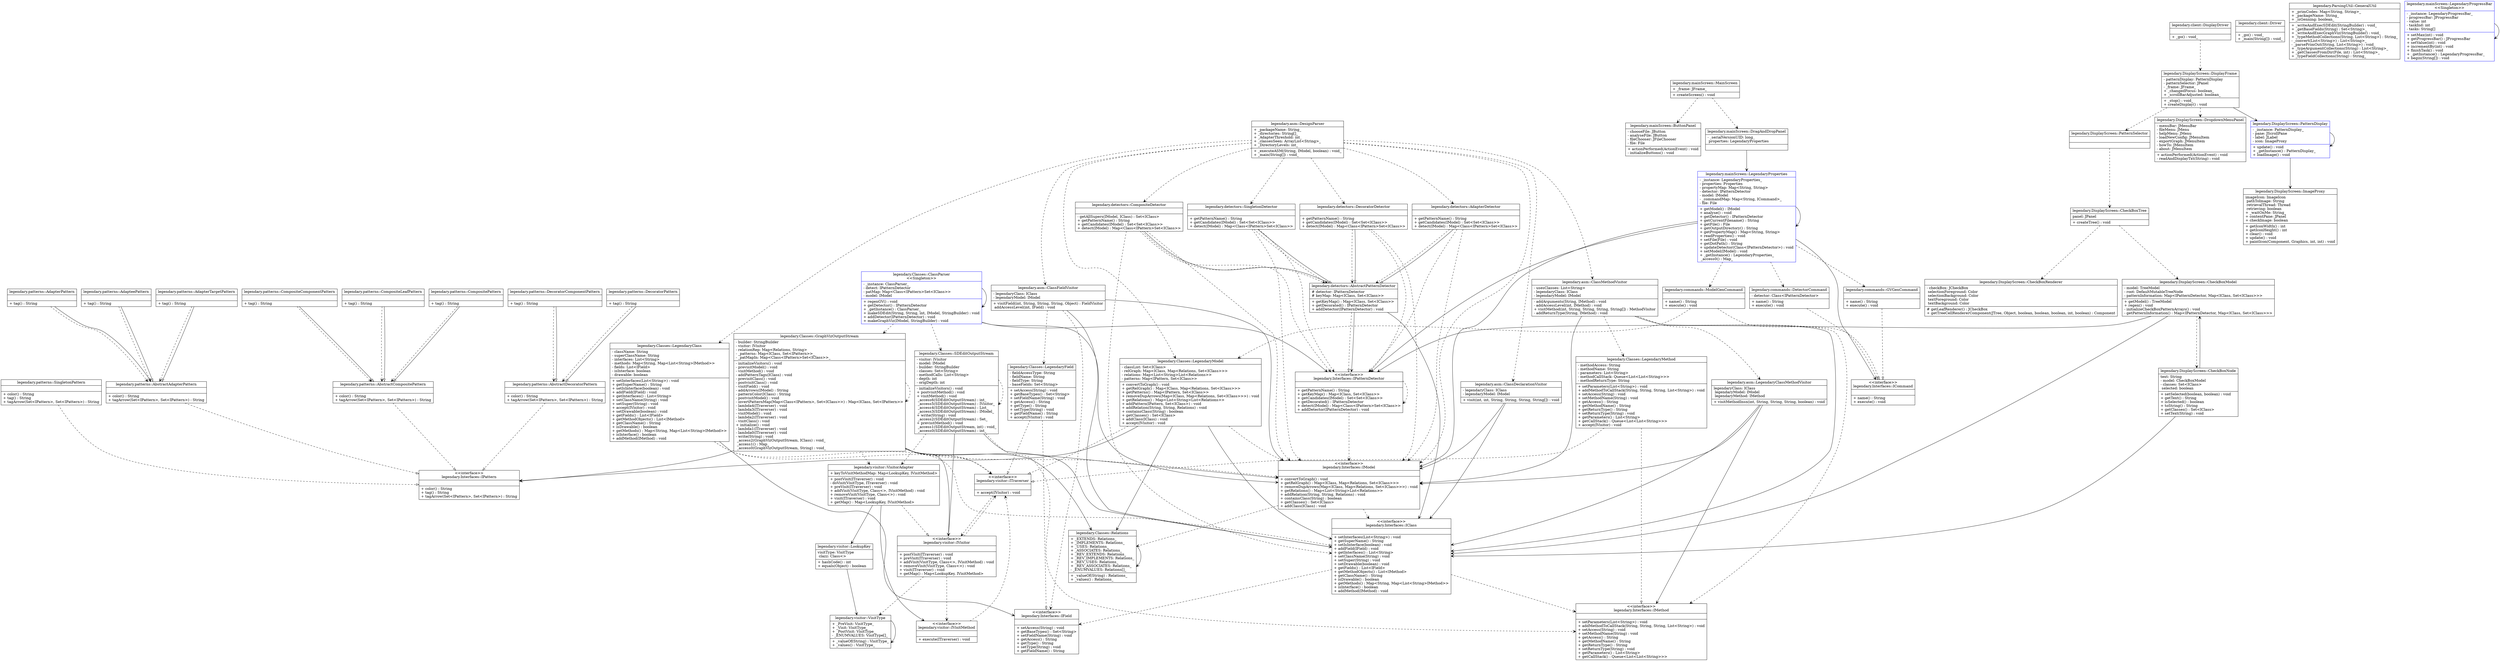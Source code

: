 digraph G{
	node [shape = "record"]
legendaryasmDesignParser [
	label = "{legendary.asm::DesignParser|
	+ _packageName: String_\l
	+ _directories: String[]_\l
	+ _AdapterThreshold: int_\l
	+ _classesSeen: ArrayList\<String\>_\l
	+ _DirectoryLevels: int_\l
	|
	+ _executeASM(String, IModel, boolean) : void_\l
	+ _main(String[]) : void_\l
	}"
	]
legendaryInterfacesICommand [
	label = "{\<\<interface\>\>\nlegendary.Interfaces::ICommand|
	|
	+ name() : String\l
	+ execute() : void\l
	}"
	]
legendaryDisplayScreenPatternSelector [
	label = "{legendary.DisplayScreen::PatternSelector|
	|
	}"
	]
legendarypatternsCompositeLeafPattern [
	label = "{legendary.patterns::CompositeLeafPattern|
	|
	+ tag() : String\l
	}"
	]
legendaryInterfacesICommand [
	label = "{\<\<interface\>\>\nlegendary.Interfaces::ICommand|
	|
	+ name() : String\l
	+ execute() : void\l
	}"
	]
legendaryInterfacesIMethod [
	label = "{\<\<interface\>\>\nlegendary.Interfaces::IMethod|
	|
	+ setParameters(List\<String\>) : void\l
	+ addMethodToCallStack(String, String, String, List\<String\>) : void\l
	+ setAccess(String) : void\l
	+ setMethodName(String) : void\l
	+ getAccess() : String\l
	+ getMethodName() : String\l
	+ getReturnType() : String\l
	+ setReturnType(String) : void\l
	+ getParameters() : List\<String\>\l
	+ getCallStack() : Queue\<List\<List\<String\>\>\>\l
	}"
	]
legendaryvisitorIVisitor [
	label = "{\<\<interface\>\>\nlegendary.visitor::IVisitor|
	|
	+ postVisit(ITraverser) : void\l
	+ preVisit(ITraverser) : void\l
	+ addVisit(VisitType, Class\<\>, IVisitMethod) : void\l
	+ removeVisit(VisitType, Class\<\>) : void\l
	+ visit(ITraverser) : void\l
	+ getMap() : Map\<LookupKey, IVisitMethod\>\l
	}"
	]
legendaryclientDriver [
	label = "{legendary.client::Driver|
	|
	+ _go() : void_\l
	+ _main(String[]) : void_\l
	}"
	]
legendaryDisplayScreenDisplayFrame [
	label = "{legendary.DisplayScreen::DisplayFrame|
	- patternDisplay: PatternDisplay\l
	- patternSelector: JPanel\l
	- _frame: JFrame_\l
	+ _changedFocus: boolean_\l
	+ _scrollBarAdjusted: boolean_\l
	|
	+ _stop() : void_\l
	+ createDisplay() : void\l
	}"
	]
legendaryasmLegendaryClassMethodVisitor [
	label = "{legendary.asm::LegendaryClassMethodVisitor|
	 legendaryClass: IClass\l
	 legendaryModel: IModel\l
	 legendaryMethod: IMethod\l
	|
	+ visitMethodInsn(int, String, String, String, boolean) : void\l
	}"
	]
legendaryInterfacesIPattern [
	label = "{\<\<interface\>\>\nlegendary.Interfaces::IPattern|
	|
	+ color() : String\l
	+ tag() : String\l
	+ tagArrow(Set\<IPattern\>, Set\<IPattern\>) : String\l
	}"
	]
legendarypatternsAbstractDecoratorPattern [
	label = "{legendary.patterns::AbstractDecoratorPattern|
	|
	+ color() : String\l
	+ tagArrow(Set\<IPattern\>, Set\<IPattern\>) : String\l
	}"
	]
legendaryInterfacesIPattern [
	label = "{\<\<interface\>\>\nlegendary.Interfaces::IPattern|
	|
	+ color() : String\l
	+ tag() : String\l
	+ tagArrow(Set\<IPattern\>, Set\<IPattern\>) : String\l
	}"
	]
legendaryClassesLegendaryModel [
	label = "{legendary.Classes::LegendaryModel|
	- classList: Set\<IClass\>\l
	- relGraph: Map\<IClass, Map\<Relations, Set\<IClass\>\>\>\l
	- relations: Map\<List\<String\>List\<Relations\>\>\l
	- patterns: Map\<IPattern, Set\<IClass\>\>\l
	|
	+ convertToGraph() : void\l
	+ getRelGraph() : Map\<IClass, Map\<Relations, Set\<IClass\>\>\>\l
	+ getPatterns() : Map\<IPattern, Set\<IClass\>\>\l
	+ removeDupArrows(Map\<IClass, Map\<Relations, Set\<IClass\>\>\>) : void\l
	+ getRelations() : Map\<List\<String\>List\<Relations\>\>\l
	+ addPattern(IPattern, Set\<IClass\>) : void\l
	+ addRelation(String, String, Relations) : void\l
	+ containsClass(String) : boolean\l
	+ getClasses() : Set\<IClass\>\l
	+ addClass(IClass) : void\l
	+ accept(IVisitor) : void\l
	}"
	]
legendaryInterfacesIModel [
	label = "{\<\<interface\>\>\nlegendary.Interfaces::IModel|
	|
	+ convertToGraph() : void\l
	+ getRelGraph() : Map\<IClass, Map\<Relations, Set\<IClass\>\>\>\l
	+ removeDupArrows(Map\<IClass, Map\<Relations, Set\<IClass\>\>\>) : void\l
	+ getRelations() : Map\<List\<String\>List\<Relations\>\>\l
	+ addRelation(String, String, Relations) : void\l
	+ containsClass(String) : boolean\l
	+ getClasses() : Set\<IClass\>\l
	+ addClass(IClass) : void\l
	}"
	]
legendarydetectorsSingletonDetector [
	label = "{legendary.detectors::SingletonDetector|
	|
	+ getPatternName() : String\l
	+ getCandidates(IModel) : Set\<Set\<IClass\>\>\l
	+ detect(IModel) : Map\<Class\<IPattern\>Set\<IClass\>\>\l
	}"
	]
legendarypatternsAdapteePattern [
	label = "{legendary.patterns::AdapteePattern|
	|
	+ tag() : String\l
	}"
	]
legendaryInterfacesIClass [
	label = "{\<\<interface\>\>\nlegendary.Interfaces::IClass|
	|
	+ setInterfaces(List\<String\>) : void\l
	+ getSuperName() : String\l
	+ setIsInterface(boolean) : void\l
	+ addField(IField) : void\l
	+ getInterfaces() : List\<String\>\l
	+ setClassName(String) : void\l
	+ setSuper(String) : void\l
	+ setDrawable(boolean) : void\l
	+ getFields() : List\<IField\>\l
	+ getMethodObjects() : List\<IMethod\>\l
	+ getClassName() : String\l
	+ isDrawable() : boolean\l
	+ getMethods() : Map\<String, Map\<List\<String\>IMethod\>\>\l
	+ isInterface() : boolean\l
	+ addMethod(IMethod) : void\l
	}"
	]
legendarypatternsDecoratorComponentPattern [
	label = "{legendary.patterns::DecoratorComponentPattern|
	|
	+ tag() : String\l
	}"
	]
legendaryInterfacesIField [
	label = "{\<\<interface\>\>\nlegendary.Interfaces::IField|
	|
	+ setAccess(String) : void\l
	+ getBaseTypes() : Set\<String\>\l
	+ setFieldName(String) : void\l
	+ getAccess() : String\l
	+ getType() : String\l
	+ setType(String) : void\l
	+ getFieldName() : String\l
	}"
	]
legendaryvisitorITraverser [
	label = "{\<\<interface\>\>\nlegendary.visitor::ITraverser|
	|
	+ accept(IVisitor) : void\l
	}"
	]
legendaryInterfacesIPatternDetector [
	label = "{\<\<interface\>\>\nlegendary.Interfaces::IPatternDetector|
	|
	+ getPatternName() : String\l
	+ getKeyMap() : Map\<IClass, Set\<IClass\>\>\l
	+ getCandidates(IModel) : Set\<Set\<IClass\>\>\l
	+ getDecorated() : IPatternDetector\l
	+ detect(IModel) : Map\<Class\<IPattern\>Set\<IClass\>\>\l
	+ addDetector(IPatternDetector) : void\l
	}"
	]
legendaryClassesSDEditOutputStream [
	label = "{legendary.Classes::SDEditOutputStream|
	- visitor: IVisitor\l
	- model: IModel\l
	- builder: StringBuilder\l
	- classes: Set\<String\>\l
	- methodCalls: List\<String\>\l
	- depth: int\l
	- origDepth: int\l
	|
	- initializeVisitors() : void\l
	+ postvisitMethod() : void\l
	+ visitMethod() : void\l
	 _access6(SDEditOutputStream) : int_\l
	 _access5(SDEditOutputStream) : IVisitor_\l
	 _access4(SDEditOutputStream) : List_\l
	 _access3(SDEditOutputStream) : IModel_\l
	+ write(String) : void\l
	 _access2(SDEditOutputStream) : Set_\l
	+ previsitMethod() : void\l
	 _access1(SDEditOutputStream, int) : void_\l
	 _access0(SDEditOutputStream) : int_\l
	}"
	]
legendaryInterfacesIPattern [
	label = "{\<\<interface\>\>\nlegendary.Interfaces::IPattern|
	|
	+ color() : String\l
	+ tag() : String\l
	+ tagArrow(Set\<IPattern\>, Set\<IPattern\>) : String\l
	}"
	]
legendaryvisitorLookupKey [
	label = "{legendary.visitor::LookupKey|
	 visitType: VisitType\l
	 clazz: Class\<\>\l
	|
	+ hashCode() : int\l
	+ equals(Object) : boolean\l
	}"
	]
legendarypatternsDecoratorPattern [
	label = "{legendary.patterns::DecoratorPattern|
	|
	+ tag() : String\l
	}"
	]
legendarydetectorsDecoratorDetector [
	label = "{legendary.detectors::DecoratorDetector|
	|
	+ getPatternName() : String\l
	+ getCandidates(IModel) : Set\<Set\<IClass\>\>\l
	+ detect(IModel) : Map\<Class\<IPattern\>Set\<IClass\>\>\l
	}"
	]
legendarypatternsCompositePattern [
	label = "{legendary.patterns::CompositePattern|
	|
	+ tag() : String\l
	}"
	]
legendarypatternsAbstractAdapterPattern [
	label = "{legendary.patterns::AbstractAdapterPattern|
	|
	+ color() : String\l
	+ tagArrow(Set\<IPattern\>, Set\<IPattern\>) : String\l
	}"
	]
legendarydetectorsAbstractPatternDetector [
	label = "{legendary.detectors::AbstractPatternDetector|
	# detector: IPatternDetector\l
	# keyMap: Map\<IClass, Set\<IClass\>\>\l
	|
	+ getKeyMap() : Map\<IClass, Set\<IClass\>\>\l
	+ getDecorated() : IPatternDetector\l
	+ addDetector(IPatternDetector) : void\l
	}"
	]
legendaryInterfacesIModel [
	label = "{\<\<interface\>\>\nlegendary.Interfaces::IModel|
	|
	+ convertToGraph() : void\l
	+ getRelGraph() : Map\<IClass, Map\<Relations, Set\<IClass\>\>\>\l
	+ removeDupArrows(Map\<IClass, Map\<Relations, Set\<IClass\>\>\>) : void\l
	+ getRelations() : Map\<List\<String\>List\<Relations\>\>\l
	+ addRelation(String, String, Relations) : void\l
	+ containsClass(String) : boolean\l
	+ getClasses() : Set\<IClass\>\l
	+ addClass(IClass) : void\l
	}"
	]
legendaryInterfacesIMethod [
	label = "{\<\<interface\>\>\nlegendary.Interfaces::IMethod|
	|
	+ setParameters(List\<String\>) : void\l
	+ addMethodToCallStack(String, String, String, List\<String\>) : void\l
	+ setAccess(String) : void\l
	+ setMethodName(String) : void\l
	+ getAccess() : String\l
	+ getMethodName() : String\l
	+ getReturnType() : String\l
	+ setReturnType(String) : void\l
	+ getParameters() : List\<String\>\l
	+ getCallStack() : Queue\<List\<List\<String\>\>\>\l
	}"
	]
legendarypatternsCompositeComponentPattern [
	label = "{legendary.patterns::CompositeComponentPattern|
	|
	+ tag() : String\l
	}"
	]
legendarymainScreenMainScreen [
	label = "{legendary.mainScreen::MainScreen|
	+ _frame: JFrame_\l
	|
	+ createScreen() : void\l
	}"
	]
legendaryvisitorIVisitor [
	label = "{\<\<interface\>\>\nlegendary.visitor::IVisitor|
	|
	+ postVisit(ITraverser) : void\l
	+ preVisit(ITraverser) : void\l
	+ addVisit(VisitType, Class\<\>, IVisitMethod) : void\l
	+ removeVisit(VisitType, Class\<\>) : void\l
	+ visit(ITraverser) : void\l
	+ getMap() : Map\<LookupKey, IVisitMethod\>\l
	}"
	]
legendaryClassesLegendaryClass [
	label = "{legendary.Classes::LegendaryClass|
	- className: String\l
	- superClassName: String\l
	- interfaces: List\<String\>\l
	- methods: Map\<String, Map\<List\<String\>IMethod\>\>\l
	- fields: List\<IField\>\l
	- isInterface: boolean\l
	- drawable: boolean\l
	|
	+ setInterfaces(List\<String\>) : void\l
	+ getSuperName() : String\l
	+ setIsInterface(boolean) : void\l
	+ addField(IField) : void\l
	+ getInterfaces() : List\<String\>\l
	+ setClassName(String) : void\l
	+ setSuper(String) : void\l
	+ accept(IVisitor) : void\l
	+ setDrawable(boolean) : void\l
	+ getFields() : List\<IField\>\l
	+ getMethodObjects() : List\<IMethod\>\l
	+ getClassName() : String\l
	+ isDrawable() : boolean\l
	+ getMethods() : Map\<String, Map\<List\<String\>IMethod\>\>\l
	+ isInterface() : boolean\l
	+ addMethod(IMethod) : void\l
	}"
	]
legendaryInterfacesIPattern [
	label = "{\<\<interface\>\>\nlegendary.Interfaces::IPattern|
	|
	+ color() : String\l
	+ tag() : String\l
	+ tagArrow(Set\<IPattern\>, Set\<IPattern\>) : String\l
	}"
	]
legendaryParsingUtilGeneralUtil [
	label = "{legendary.ParsingUtil::GeneralUtil|
	+ _primCodes: Map\<String, String\>_\l
	+ _packageName: String_\l
	+ _isGenning: boolean_\l
	|
	+ _writeAndExecSDEdit(StringBuilder) : void_\l
	+ _getBaseFields(String) : Set\<String\>_\l
	+ _writeAndExecGraphViz(StringBuilder) : void_\l
	+ _typeMethodCollections(String, List\<String\>) : String_\l
	- _convert(List\<String\>) : List\<String\>_\l
	- _parsePrimOut(String, List\<String\>) : void_\l
	+ _typeArgumentCollections(String) : List\<String\>_\l
	+ _getClassesFromDir(File, int) : List\<String\>_\l
	+ _typeFieldCollections(String) : String_\l
	}"
	]
legendaryDisplayScreenCheckBoxModel [
	label = "{legendary.DisplayScreen::CheckBoxModel|
	- model: TreeModel\l
	- root: DefaultMutableTreeNode\l
	- patternInformation: Map\<IPatternDetector, Map\<IClass, Set\<IClass\>\>\>\l
	|
	+ getModel() : TreeModel\l
	+ regen() : void\l
	- initializeCheckBoxPatternArrays() : void\l
	- getPatternInformation() : Map\<IPatternDetector, Map\<IClass, Set\<IClass\>\>\>\l
	}"
	]
legendaryInterfacesIModel [
	label = "{\<\<interface\>\>\nlegendary.Interfaces::IModel|
	|
	+ convertToGraph() : void\l
	+ getRelGraph() : Map\<IClass, Map\<Relations, Set\<IClass\>\>\>\l
	+ removeDupArrows(Map\<IClass, Map\<Relations, Set\<IClass\>\>\>) : void\l
	+ getRelations() : Map\<List\<String\>List\<Relations\>\>\l
	+ addRelation(String, String, Relations) : void\l
	+ containsClass(String) : boolean\l
	+ getClasses() : Set\<IClass\>\l
	+ addClass(IClass) : void\l
	}"
	]
legendarycommandsGVGenCommand [
	label = "{legendary.commands::GVGenCommand|
	|
	+ name() : String\l
	+ execute() : void\l
	}"
	]
legendaryInterfacesIPattern [
	label = "{\<\<interface\>\>\nlegendary.Interfaces::IPattern|
	|
	+ color() : String\l
	+ tag() : String\l
	+ tagArrow(Set\<IPattern\>, Set\<IPattern\>) : String\l
	}"
	]
legendarycommandsDetectorCommand [
	label = "{legendary.commands::DetectorCommand|
	- detector: Class\<IPatternDetector\>\l
	|
	+ name() : String\l
	+ execute() : void\l
	}"
	]
legendaryDisplayScreenDropdownMenuPanel [
	label = "{legendary.DisplayScreen::DropdownMenuPanel|
	- menuBar: JMenuBar\l
	- fileMenu: JMenu\l
	- helpMenu: JMenu\l
	- loadNewConfig: JMenuItem\l
	- exportGraph: JMenuItem\l
	- howTo: JMenuItem\l
	- about: JMenuItem\l
	|
	+ actionPerformed(ActionEvent) : void\l
	- readAndDisplayTxt(String) : void\l
	}"
	]
legendaryInterfacesIField [
	label = "{\<\<interface\>\>\nlegendary.Interfaces::IField|
	|
	+ setAccess(String) : void\l
	+ getBaseTypes() : Set\<String\>\l
	+ setFieldName(String) : void\l
	+ getAccess() : String\l
	+ getType() : String\l
	+ setType(String) : void\l
	+ getFieldName() : String\l
	}"
	]
legendarypatternsAdapterTargetPattern [
	label = "{legendary.patterns::AdapterTargetPattern|
	|
	+ tag() : String\l
	}"
	]
legendaryClassesLegendaryField [
	label = "{legendary.Classes::LegendaryField|
	- fieldAccessType: String\l
	- fieldName: String\l
	- fieldType: String\l
	- baseFields: Set\<String\>\l
	|
	+ setAccess(String) : void\l
	+ getBaseTypes() : Set\<String\>\l
	+ setFieldName(String) : void\l
	+ getAccess() : String\l
	+ getType() : String\l
	+ setType(String) : void\l
	+ getFieldName() : String\l
	+ accept(IVisitor) : void\l
	}"
	]
legendaryInterfacesICommand [
	label = "{\<\<interface\>\>\nlegendary.Interfaces::ICommand|
	|
	+ name() : String\l
	+ execute() : void\l
	}"
	]
legendarypatternsAbstractCompositePattern [
	label = "{legendary.patterns::AbstractCompositePattern|
	|
	+ color() : String\l
	+ tagArrow(Set\<IPattern\>, Set\<IPattern\>) : String\l
	}"
	]
legendaryClassesClassParser [
	label = "{legendary.Classes::ClassParser\n\<\<Singleton\>\>|
	- _instance: ClassParser_\l
	- detect: IPatternDetector\l
	- patMap: Map\<Class\<IPattern\>Set\<IClass\>\>\l
	- model: IModel\l
	|
	+ regenGV() : void\l
	+ getDetector() : IPatternDetector\l
	+ _getInstance() : ClassParser_\l
	+ makeSDEdit(String, String, int, IModel, StringBuilder) : void\l
	+ addDetector(IPatternDetector) : void\l
	+ makeGraphViz(IModel, StringBuilder) : void\l
	}"
	color = blue]
legendaryDisplayScreenCheckBoxRenderer [
	label = "{legendary.DisplayScreen::CheckBoxRenderer|
	- checkBox: JCheckBox\l
	 selectionForeground: Color\l
	 selectionBackground: Color\l
	 textForeground: Color\l
	 textBackground: Color\l
	|
	# getLeafRenderer() : JCheckBox\l
	+ getTreeCellRendererComponent(JTree, Object, boolean, boolean, boolean, int, boolean) : Component\l
	}"
	]
legendarypatternsAdapterPattern [
	label = "{legendary.patterns::AdapterPattern|
	|
	+ tag() : String\l
	}"
	]
legendarydetectorsAdapterDetector [
	label = "{legendary.detectors::AdapterDetector|
	|
	+ getPatternName() : String\l
	+ getCandidates(IModel) : Set\<Set\<IClass\>\>\l
	+ detect(IModel) : Map\<Class\<IPattern\>Set\<IClass\>\>\l
	}"
	]
legendaryInterfacesICommand [
	label = "{\<\<interface\>\>\nlegendary.Interfaces::ICommand|
	|
	+ name() : String\l
	+ execute() : void\l
	}"
	]
legendaryDisplayScreenCheckBoxTree [
	label = "{legendary.DisplayScreen::CheckBoxTree|
	 panel: JPanel\l
	|
	+ createTree() : void\l
	}"
	]
legendarymainScreenLegendaryProperties [
	label = "{legendary.mainScreen::LegendaryProperties\n\<\<Singleton\>\>|
	- _instance: LegendaryProperties_\l
	- properties: Properties\l
	- propertyMap: Map\<String, String\>\l
	- detector: IPatternDetector\l
	- model: IModel\l
	- _commandMap: Map\<String, ICommand\>_\l
	- file: File\l
	|
	+ getModel() : IModel\l
	+ analyse() : void\l
	+ getDetector() : IPatternDetector\l
	+ getCurrentFilename() : String\l
	+ getFile() : File\l
	+ getOutputDirectory() : String\l
	+ getPropertyMap() : Map\<String, String\>\l
	+ readProperties() : void\l
	+ setFile(File) : void\l
	+ getDotPath() : String\l
	+ updateDetector(Class\<IPatternDetector\>) : void\l
	+ setModel(IModel) : void\l
	+ _getInstance() : LegendaryProperties_\l
	 _access0() : Map_\l
	}"
	color = blue]
legendaryDisplayScreenPatternDisplay [
	label = "{legendary.DisplayScreen::PatternDisplay\n\<\<Singleton\>\>|
	- _instance: PatternDisplay_\l
	- pane: JScrollPane\l
	- label: JLabel\l
	- icon: ImageProxy\l
	|
	+ update() : void\l
	+ _getInstance() : PatternDisplay_\l
	+ loadImage() : void\l
	}"
	color = blue]
legendarymainScreenLegendaryProgressBar [
	label = "{legendary.mainScreen::LegendaryProgressBar\n\<\<Singleton\>\>|
	- _instance: LegendaryProgressBar_\l
	- progressBar: JProgressBar\l
	- value: int\l
	- taskInd: int\l
	- tasks: String[]\l
	|
	+ setMax(int) : void\l
	+ getProgressBar() : JProgressBar\l
	+ setValue(int) : void\l
	+ incrementBy(int) : void\l
	+ finishTask() : void\l
	+ _getInstance() : LegendaryProgressBar_\l
	+ begin(String[]) : void\l
	}"
	color = blue]
legendaryInterfacesIMethod [
	label = "{\<\<interface\>\>\nlegendary.Interfaces::IMethod|
	|
	+ setParameters(List\<String\>) : void\l
	+ addMethodToCallStack(String, String, String, List\<String\>) : void\l
	+ setAccess(String) : void\l
	+ setMethodName(String) : void\l
	+ getAccess() : String\l
	+ getMethodName() : String\l
	+ getReturnType() : String\l
	+ setReturnType(String) : void\l
	+ getParameters() : List\<String\>\l
	+ getCallStack() : Queue\<List\<List\<String\>\>\>\l
	}"
	]
legendaryvisitorITraverser [
	label = "{\<\<interface\>\>\nlegendary.visitor::ITraverser|
	|
	+ accept(IVisitor) : void\l
	}"
	]
legendaryClassesRelations [
	label = "{legendary.Classes::Relations|
	+ _EXTENDS: Relations_\l
	+ _IMPLEMENTS: Relations_\l
	+ _USES: Relations_\l
	+ _ASSOCIATES: Relations_\l
	+ _REV_EXTENDS: Relations_\l
	+ _REV_IMPLEMENTS: Relations_\l
	+ _REV_USES: Relations_\l
	+ _REV_ASSOCIATES: Relations_\l
	- _ENUMVALUES: Relations[]_\l
	|
	+ _valueOf(String) : Relations_\l
	+ _values() : Relations_\l
	}"
	]
legendaryInterfacesIPatternDetector [
	label = "{\<\<interface\>\>\nlegendary.Interfaces::IPatternDetector|
	|
	+ getPatternName() : String\l
	+ getKeyMap() : Map\<IClass, Set\<IClass\>\>\l
	+ getCandidates(IModel) : Set\<Set\<IClass\>\>\l
	+ getDecorated() : IPatternDetector\l
	+ detect(IModel) : Map\<Class\<IPattern\>Set\<IClass\>\>\l
	+ addDetector(IPatternDetector) : void\l
	}"
	]
legendaryvisitorITraverser [
	label = "{\<\<interface\>\>\nlegendary.visitor::ITraverser|
	|
	+ accept(IVisitor) : void\l
	}"
	]
legendarymainScreenLegendaryProperties [
	label = "{legendary.mainScreen::LegendaryProperties|
	- _instance: LegendaryProperties_\l
	- properties: Properties\l
	- propertyMap: Map\<String, String\>\l
	- detector: IPatternDetector\l
	- model: IModel\l
	- _commandMap: Map\<String, ICommand\>_\l
	- file: File\l
	|
	+ getModel() : IModel\l
	+ analyse() : void\l
	+ getDetector() : IPatternDetector\l
	+ getCurrentFilename() : String\l
	+ getFile() : File\l
	+ getOutputDirectory() : String\l
	+ getPropertyMap() : Map\<String, String\>\l
	+ readProperties() : void\l
	+ setFile(File) : void\l
	+ getDotPath() : String\l
	+ updateDetector(Class\<IPatternDetector\>) : void\l
	+ setModel(IModel) : void\l
	+ _getInstance() : LegendaryProperties_\l
	 _access0() : Map_\l
	}"
	]
legendaryasmClassFieldVisitor [
	label = "{legendary.asm::ClassFieldVisitor|
	- legendaryClass: IClass\l
	- legendaryModel: IModel\l
	|
	+ visitField(int, String, String, String, Object) : FieldVisitor\l
	 addAccessLevel(int, IField) : void\l
	}"
	]
legendaryDisplayScreenCheckBoxNode [
	label = "{legendary.DisplayScreen::CheckBoxNode|
	 text: String\l
	- model: CheckBoxModel\l
	- classes: Set\<IClass\>\l
	 selected: boolean\l
	|
	+ setSelected(boolean, boolean) : void\l
	+ getText() : String\l
	+ isSelected() : boolean\l
	+ toString() : String\l
	+ getClasses() : Set\<IClass\>\l
	+ setText(String) : void\l
	}"
	]
legendaryvisitorVisitType [
	label = "{legendary.visitor::VisitType|
	+ _PreVisit: VisitType_\l
	+ _Visit: VisitType_\l
	+ _PostVisit: VisitType_\l
	- _ENUMVALUES: VisitType[]_\l
	|
	+ _valueOf(String) : VisitType_\l
	+ _values() : VisitType_\l
	}"
	]
legendarypatternsSingletonPattern [
	label = "{legendary.patterns::SingletonPattern|
	|
	+ color() : String\l
	+ tag() : String\l
	+ tagArrow(Set\<IPattern\>, Set\<IPattern\>) : String\l
	}"
	]
legendarydetectorsCompositeDetector [
	label = "{legendary.detectors::CompositeDetector|
	|
	- getAllSupers(IModel, IClass) : Set\<IClass\>\l
	+ getPatternName() : String\l
	+ getCandidates(IModel) : Set\<Set\<IClass\>\>\l
	+ detect(IModel) : Map\<Class\<IPattern\>Set\<IClass\>\>\l
	}"
	]
legendaryInterfacesIClass [
	label = "{\<\<interface\>\>\nlegendary.Interfaces::IClass|
	|
	+ setInterfaces(List\<String\>) : void\l
	+ getSuperName() : String\l
	+ setIsInterface(boolean) : void\l
	+ addField(IField) : void\l
	+ getInterfaces() : List\<String\>\l
	+ setClassName(String) : void\l
	+ setSuper(String) : void\l
	+ setDrawable(boolean) : void\l
	+ getFields() : List\<IField\>\l
	+ getMethodObjects() : List\<IMethod\>\l
	+ getClassName() : String\l
	+ isDrawable() : boolean\l
	+ getMethods() : Map\<String, Map\<List\<String\>IMethod\>\>\l
	+ isInterface() : boolean\l
	+ addMethod(IMethod) : void\l
	}"
	]
legendaryvisitorIVisitMethod [
	label = "{\<\<interface\>\>\nlegendary.visitor::IVisitMethod|
	|
	+ execute(ITraverser) : void\l
	}"
	]
legendaryClassesGraphVizOutputStream [
	label = "{legendary.Classes::GraphVizOutputStream|
	- builder: StringBuilder\l
	- visitor: IVisitor\l
	- relationRep: Map\<Relations, String\>\l
	- _patterns: Map\<IClass, Set\<IPattern\>\>_\l
	- _patMapIn: Map\<Class\<IPattern\>Set\<IClass\>\>_\l
	|
	- initializeVisitors() : void\l
	- previsitModel() : void\l
	- visitMethod() : void\l
	- addPatternTags(IClass) : void\l
	- previsitClass() : void\l
	- postvisitClass() : void\l
	- visitField() : void\l
	- addArrows(IModel) : String\l
	- patternColor(IClass) : String\l
	- postvisitModel() : void\l
	- invertPatternMap(Map\<Class\<IPattern\>, Set\<IClass\>\>) : Map\<IClass, Set\<IPattern\>\>\l
	- lambda4(ITraverser) : void\l
	- lambda3(ITraverser) : void\l
	- visitModel() : void\l
	- lambda2(ITraverser) : void\l
	- visitClass() : void\l
	+ initialize() : void\l
	- lambda1(ITraverser) : void\l
	- lambda0(ITraverser) : void\l
	- write(String) : void\l
	 _access2(GraphVizOutputStream, IClass) : void_\l
	 _access1() : Map_\l
	 _access0(GraphVizOutputStream, String) : void_\l
	}"
	]
legendaryasmClassDeclarationVisitor [
	label = "{legendary.asm::ClassDeclarationVisitor|
	- legendaryClass: IClass\l
	- legendaryModel: IModel\l
	|
	+ visit(int, int, String, String, String, String[]) : void\l
	}"
	]
legendaryDisplayScreenPatternDisplay [
	label = "{legendary.DisplayScreen::PatternDisplay|
	- _instance: PatternDisplay_\l
	- pane: JScrollPane\l
	- label: JLabel\l
	- icon: ImageProxy\l
	|
	+ update() : void\l
	+ _getInstance() : PatternDisplay_\l
	+ loadImage() : void\l
	}"
	]
legendaryvisitorVisitorAdapter [
	label = "{legendary.visitor::VisitorAdapter|
	+ keyToVisitMethodMap: Map\<LookupKey, IVisitMethod\>\l
	|
	+ postVisit(ITraverser) : void\l
	- doVisit(VisitType, ITraverser) : void\l
	+ preVisit(ITraverser) : void\l
	+ addVisit(VisitType, Class\<\>, IVisitMethod) : void\l
	+ removeVisit(VisitType, Class\<\>) : void\l
	+ visit(ITraverser) : void\l
	+ getMap() : Map\<LookupKey, IVisitMethod\>\l
	}"
	]
legendarymainScreenDragAndDropPanel [
	label = "{legendary.mainScreen::DragAndDropPanel|
	- _serialVersionUID: long_\l
	 properties: LegendaryProperties\l
	|
	}"
	]
legendarymainScreenButtonPanel [
	label = "{legendary.mainScreen::ButtonPanel|
	- chooseFile: JButton\l
	- analyseFile: JButton\l
	- fileChooser: JFileChooser\l
	- file: File\l
	|
	+ actionPerformed(ActionEvent) : void\l
	- initializeButtons() : void\l
	}"
	]
legendaryClassesLegendaryMethod [
	label = "{legendary.Classes::LegendaryMethod|
	- methodAccess: String\l
	- methodName: String\l
	- parameters: List\<String\>\l
	- methodCallStack: Queue\<List\<List\<String\>\>\>\l
	- methodReturnType: String\l
	|
	+ setParameters(List\<String\>) : void\l
	+ addMethodToCallStack(String, String, String, List\<String\>) : void\l
	+ setAccess(String) : void\l
	+ setMethodName(String) : void\l
	+ getAccess() : String\l
	+ getMethodName() : String\l
	+ getReturnType() : String\l
	+ setReturnType(String) : void\l
	+ getParameters() : List\<String\>\l
	+ getCallStack() : Queue\<List\<List\<String\>\>\>\l
	+ accept(IVisitor) : void\l
	}"
	]
legendaryclientDisplayDriver [
	label = "{legendary.client::DisplayDriver|
	|
	+ _go() : void_\l
	}"
	]
legendaryInterfacesIPatternDetector [
	label = "{\<\<interface\>\>\nlegendary.Interfaces::IPatternDetector|
	|
	+ getPatternName() : String\l
	+ getKeyMap() : Map\<IClass, Set\<IClass\>\>\l
	+ getCandidates(IModel) : Set\<Set\<IClass\>\>\l
	+ getDecorated() : IPatternDetector\l
	+ detect(IModel) : Map\<Class\<IPattern\>Set\<IClass\>\>\l
	+ addDetector(IPatternDetector) : void\l
	}"
	]
legendaryvisitorITraverser [
	label = "{\<\<interface\>\>\nlegendary.visitor::ITraverser|
	|
	+ accept(IVisitor) : void\l
	}"
	]
legendaryDisplayScreenImageProxy [
	label = "{legendary.DisplayScreen::ImageProxy|
	 imageIcon: ImageIcon\l
	 pathToImage: String\l
	 retrievalThread: Thread\l
	 retrieving: boolean\l
	+ _waitOnMe: String_\l
	+ contentPane: JPanel\l
	+ checkImage: boolean\l
	|
	+ getIconWidth() : int\l
	+ getIconHeight() : int\l
	+ clear() : void\l
	+ update() : void\l
	+ paintIcon(Component, Graphics, int, int) : void\l
	}"
	]
legendaryvisitorVisitType [
	label = "{legendary.visitor::VisitType|
	+ _PreVisit: VisitType_\l
	+ _Visit: VisitType_\l
	+ _PostVisit: VisitType_\l
	- _ENUMVALUES: VisitType[]_\l
	|
	+ _valueOf(String) : VisitType_\l
	+ _values() : VisitType_\l
	}"
	]
legendaryDisplayScreenImageProxy [
	label = "{legendary.DisplayScreen::ImageProxy|
	 imageIcon: ImageIcon\l
	 pathToImage: String\l
	 retrievalThread: Thread\l
	 retrieving: boolean\l
	+ _waitOnMe: String_\l
	+ contentPane: JPanel\l
	+ checkImage: boolean\l
	|
	+ getIconWidth() : int\l
	+ getIconHeight() : int\l
	+ clear() : void\l
	+ update() : void\l
	+ paintIcon(Component, Graphics, int, int) : void\l
	}"
	]
legendaryvisitorIVisitor [
	label = "{\<\<interface\>\>\nlegendary.visitor::IVisitor|
	|
	+ postVisit(ITraverser) : void\l
	+ preVisit(ITraverser) : void\l
	+ addVisit(VisitType, Class\<\>, IVisitMethod) : void\l
	+ removeVisit(VisitType, Class\<\>) : void\l
	+ visit(ITraverser) : void\l
	+ getMap() : Map\<LookupKey, IVisitMethod\>\l
	}"
	]
legendaryInterfacesIClass [
	label = "{\<\<interface\>\>\nlegendary.Interfaces::IClass|
	|
	+ setInterfaces(List\<String\>) : void\l
	+ getSuperName() : String\l
	+ setIsInterface(boolean) : void\l
	+ addField(IField) : void\l
	+ getInterfaces() : List\<String\>\l
	+ setClassName(String) : void\l
	+ setSuper(String) : void\l
	+ setDrawable(boolean) : void\l
	+ getFields() : List\<IField\>\l
	+ getMethodObjects() : List\<IMethod\>\l
	+ getClassName() : String\l
	+ isDrawable() : boolean\l
	+ getMethods() : Map\<String, Map\<List\<String\>IMethod\>\>\l
	+ isInterface() : boolean\l
	+ addMethod(IMethod) : void\l
	}"
	]
legendarycommandsModelGenCommand [
	label = "{legendary.commands::ModelGenCommand|
	|
	+ name() : String\l
	+ execute() : void\l
	}"
	]
legendaryasmClassMethodVisitor [
	label = "{legendary.asm::ClassMethodVisitor|
	- usesClasses: List\<String\>\l
	- legendaryClass: IClass\l
	- legendaryModel: IModel\l
	|
	- addArguments(String, IMethod) : void\l
	- addAccessLevel(int, IMethod) : void\l
	+ visitMethod(int, String, String, String, String[]) : MethodVisitor\l
	- addReturnType(String, IMethod) : void\l
	}"
	]
legendaryvisitorITraverser [
	label = "{\<\<interface\>\>\nlegendary.visitor::ITraverser|
	|
	+ accept(IVisitor) : void\l
	}"
	]
	edge [style = "dashed"] [arrowhead = "open"]
	[label = ""]legendaryasmDesignParser->legendaryClassesLegendaryClass
	edge [style = "dashed"] [arrowhead = "open"]
	[label = ""]legendaryasmDesignParser->legendaryInterfacesIModel
	edge [style = "dashed"] [arrowhead = "open"]
	[label = ""]legendaryasmDesignParser->legendarydetectorsCompositeDetector
	edge [style = "dashed"] [arrowhead = "open"]
	[label = ""]legendaryasmDesignParser->legendaryClassesLegendaryModel
	edge [style = "dashed"] [arrowhead = "open"]
	[label = ""]legendaryasmDesignParser->legendaryasmClassFieldVisitor
	edge [style = "dashed"] [arrowhead = "open"]
	[label = ""]legendaryasmDesignParser->legendaryasmClassDeclarationVisitor
	edge [style = "dashed"] [arrowhead = "open"]
	[label = ""]legendaryasmDesignParser->legendarydetectorsAdapterDetector
	edge [style = "dashed"] [arrowhead = "open"]
	[label = ""]legendaryasmDesignParser->legendarydetectorsSingletonDetector
	edge [style = "dashed"] [arrowhead = "open"]
	[label = ""]legendaryasmDesignParser->legendarydetectorsDecoratorDetector
	edge [style = "dashed"] [arrowhead = "open"]
	[label = ""]legendaryasmDesignParser->legendaryasmClassMethodVisitor
	edge [style = "dashed"] [arrowhead = "open"]
	[label = ""]legendaryDisplayScreenPatternSelector->legendaryDisplayScreenCheckBoxTree
	edge [style = "dashed"] [arrowhead = "open"]
	[label = ""]legendarypatternsCompositeLeafPattern->legendarypatternsAbstractCompositePattern
	edge [style = "solid"] [arrowhead = "empty"]
	[label = ""]legendarypatternsCompositeLeafPattern->legendarypatternsAbstractCompositePattern
	edge [style = "dashed"] [arrowhead = "open"]
	[label = ""]legendaryvisitorIVisitor->legendaryvisitorVisitType
	edge [style = "dashed"] [arrowhead = "open"]
	[label = ""]legendaryvisitorIVisitor->legendaryvisitorIVisitMethod
	edge [style = "dashed"] [arrowhead = "open"]
	[label = ""]legendaryvisitorIVisitor->legendaryvisitorITraverser
	edge [style = "dashed"] [arrowhead = "open"]
	[label = ""]legendaryDisplayScreenDisplayFrame->legendaryDisplayScreenDropdownMenuPanel
	edge [style = "dashed"] [arrowhead = "open"]
	[label = ""]legendaryDisplayScreenDisplayFrame->legendaryDisplayScreenPatternSelector
	edge [style = "solid"] [arrowhead = "open"]
	[label = ""]legendaryDisplayScreenDisplayFrame->legendaryDisplayScreenPatternDisplay
	edge [style = "solid"] [arrowhead = "open"]
	[label = ""]legendaryasmLegendaryClassMethodVisitor->legendaryInterfacesIModel
	edge [style = "solid"] [arrowhead = "open"]
	[label = ""]legendaryasmLegendaryClassMethodVisitor->legendaryInterfacesIClass
	edge [style = "solid"] [arrowhead = "open"]
	[label = ""]legendaryasmLegendaryClassMethodVisitor->legendaryInterfacesIMethod
	edge [style = "dashed"] [arrowhead = "empty"]
	[label = ""]legendarypatternsAbstractDecoratorPattern->legendaryInterfacesIPattern
	edge [style = "dashed"] [arrowhead = "empty"]
	[label = ""]legendaryClassesLegendaryModel->legendaryInterfacesIModel
	edge [style = "dashed"] [arrowhead = "empty"]
	[label = ""]legendaryClassesLegendaryModel->legendaryvisitorITraverser
	edge [style = "solid"] [arrowhead = "open"]
	[label = ""]legendaryClassesLegendaryModel->legendaryInterfacesIPattern
	edge [style = "solid"] [arrowhead = "open"]
	[label = ""]legendaryClassesLegendaryModel->legendaryInterfacesIClass
	edge [style = "solid"] [arrowhead = "open"]
	[label = ""]legendaryClassesLegendaryModel->legendaryClassesRelations
	edge [style = "dashed"] [arrowhead = "open"]
	[label = ""]legendaryInterfacesIModel->legendaryInterfacesIClass
	edge [style = "dashed"] [arrowhead = "open"]
	[label = ""]legendaryInterfacesIModel->legendaryClassesRelations
	edge [style = "dashed"] [arrowhead = "open"]
	[label = ""]legendarydetectorsSingletonDetector->legendaryInterfacesIModel
	edge [style = "dashed"] [arrowhead = "open"]
	[label = ""]legendarydetectorsSingletonDetector->legendarydetectorsAbstractPatternDetector
	edge [style = "dashed"] [arrowhead = "open"]
	[label = ""]legendarydetectorsSingletonDetector->legendaryInterfacesIPatternDetector
	edge [style = "solid"] [arrowhead = "empty"]
	[label = ""]legendarydetectorsSingletonDetector->legendarydetectorsAbstractPatternDetector
	edge [style = "dashed"] [arrowhead = "open"]
	[label = ""]legendarypatternsAdapteePattern->legendarypatternsAbstractAdapterPattern
	edge [style = "solid"] [arrowhead = "empty"]
	[label = ""]legendarypatternsAdapteePattern->legendarypatternsAbstractAdapterPattern
	edge [style = "dashed"] [arrowhead = "open"]
	[label = ""]legendaryInterfacesIClass->legendaryInterfacesIMethod
	edge [style = "dashed"] [arrowhead = "open"]
	[label = ""]legendaryInterfacesIClass->legendaryInterfacesIField
	edge [style = "dashed"] [arrowhead = "open"]
	[label = ""]legendarypatternsDecoratorComponentPattern->legendarypatternsAbstractDecoratorPattern
	edge [style = "solid"] [arrowhead = "empty"]
	[label = ""]legendarypatternsDecoratorComponentPattern->legendarypatternsAbstractDecoratorPattern
	edge [style = "dashed"] [arrowhead = "open"]
	[label = ""]legendaryvisitorITraverser->legendaryvisitorIVisitor
	edge [style = "dashed"] [arrowhead = "open"]
	[label = ""]legendaryInterfacesIPatternDetector->legendaryInterfacesIModel
	edge [style = "dashed"] [arrowhead = "open"]
	[label = ""]legendaryInterfacesIPatternDetector->legendaryInterfacesIPatternDetector
	edge [style = "dashed"] [arrowhead = "open"]
	[label = ""]legendaryClassesSDEditOutputStream->legendaryvisitorVisitorAdapter
	edge [style = "dashed"] [arrowhead = "open"]
	[label = ""]legendaryClassesSDEditOutputStream->legendaryInterfacesIMethod
	edge [style = "dashed"] [arrowhead = "open"]
	[label = ""]legendaryClassesSDEditOutputStream->legendaryClassesSDEditOutputStream
	edge [style = "solid"] [arrowhead = "open"]
	[label = ""]legendaryClassesSDEditOutputStream->legendaryInterfacesIModel
	edge [style = "solid"] [arrowhead = "open"]
	[label = ""]legendaryClassesSDEditOutputStream->legendaryvisitorIVisitor
	edge [style = "solid"] [arrowhead = "open"]
	[label = ""]legendaryvisitorLookupKey->legendaryvisitorVisitType
	edge [style = "dashed"] [arrowhead = "open"]
	[label = ""]legendarypatternsDecoratorPattern->legendarypatternsAbstractDecoratorPattern
	edge [style = "solid"] [arrowhead = "empty"]
	[label = ""]legendarypatternsDecoratorPattern->legendarypatternsAbstractDecoratorPattern
	edge [style = "dashed"] [arrowhead = "open"]
	[label = ""]legendarydetectorsDecoratorDetector->legendaryInterfacesIModel
	edge [style = "dashed"] [arrowhead = "open"]
	[label = ""]legendarydetectorsDecoratorDetector->legendarydetectorsAbstractPatternDetector
	edge [style = "dashed"] [arrowhead = "open"]
	[label = ""]legendarydetectorsDecoratorDetector->legendaryInterfacesIPatternDetector
	edge [style = "solid"] [arrowhead = "empty"]
	[label = ""]legendarydetectorsDecoratorDetector->legendarydetectorsAbstractPatternDetector
	edge [style = "dashed"] [arrowhead = "open"]
	[label = ""]legendarypatternsCompositePattern->legendarypatternsAbstractCompositePattern
	edge [style = "solid"] [arrowhead = "empty"]
	[label = ""]legendarypatternsCompositePattern->legendarypatternsAbstractCompositePattern
	edge [style = "dashed"] [arrowhead = "empty"]
	[label = ""]legendarypatternsAbstractAdapterPattern->legendaryInterfacesIPattern
	edge [style = "dashed"] [arrowhead = "empty"]
	[label = ""]legendarydetectorsAbstractPatternDetector->legendaryInterfacesIPatternDetector
	edge [style = "solid"] [arrowhead = "open"]
	[label = ""]legendarydetectorsAbstractPatternDetector->legendaryInterfacesIClass
	edge [style = "solid"] [arrowhead = "open"]
	[label = ""]legendarydetectorsAbstractPatternDetector->legendaryInterfacesIPatternDetector
	edge [style = "dashed"] [arrowhead = "open"]
	[label = ""]legendarypatternsCompositeComponentPattern->legendarypatternsAbstractCompositePattern
	edge [style = "solid"] [arrowhead = "empty"]
	[label = ""]legendarypatternsCompositeComponentPattern->legendarypatternsAbstractCompositePattern
	edge [style = "dashed"] [arrowhead = "open"]
	[label = ""]legendarymainScreenMainScreen->legendarymainScreenDragAndDropPanel
	edge [style = "dashed"] [arrowhead = "open"]
	[label = ""]legendarymainScreenMainScreen->legendarymainScreenButtonPanel
	edge [style = "dashed"] [arrowhead = "empty"]
	[label = ""]legendaryClassesLegendaryClass->legendaryInterfacesIClass
	edge [style = "dashed"] [arrowhead = "empty"]
	[label = ""]legendaryClassesLegendaryClass->legendaryvisitorITraverser
	edge [style = "solid"] [arrowhead = "open"]
	[label = ""]legendaryClassesLegendaryClass->legendaryInterfacesIField
	edge [style = "dashed"] [arrowhead = "open"]
	[label = ""]legendaryDisplayScreenCheckBoxModel->legendaryDisplayScreenCheckBoxNode
	edge [style = "solid"] [arrowhead = "open"]
	[label = ""]legendaryDisplayScreenCheckBoxModel->legendaryInterfacesIClass
	edge [style = "solid"] [arrowhead = "open"]
	[label = ""]legendaryDisplayScreenCheckBoxModel->legendaryInterfacesIPatternDetector
	edge [style = "dashed"] [arrowhead = "empty"]
	[label = ""]legendarycommandsGVGenCommand->legendaryInterfacesICommand
	edge [style = "dashed"] [arrowhead = "empty"]
	[label = ""]legendarycommandsDetectorCommand->legendaryInterfacesICommand
	edge [style = "dashed"] [arrowhead = "open"]
	[label = ""]legendarypatternsAdapterTargetPattern->legendarypatternsAbstractAdapterPattern
	edge [style = "solid"] [arrowhead = "empty"]
	[label = ""]legendarypatternsAdapterTargetPattern->legendarypatternsAbstractAdapterPattern
	edge [style = "dashed"] [arrowhead = "empty"]
	[label = ""]legendaryClassesLegendaryField->legendaryvisitorITraverser
	edge [style = "dashed"] [arrowhead = "empty"]
	[label = ""]legendaryClassesLegendaryField->legendaryInterfacesIField
	edge [style = "dashed"] [arrowhead = "empty"]
	[label = ""]legendarypatternsAbstractCompositePattern->legendaryInterfacesIPattern
	edge [style = "dashed"] [arrowhead = "open"]
	[label = ""]legendaryClassesClassParser->legendaryClassesGraphVizOutputStream
	edge [style = "dashed"] [arrowhead = "open"]
	[label = ""]legendaryClassesClassParser->legendaryClassesSDEditOutputStream
	edge [style = "solid"] [arrowhead = "open"]
	[label = ""]legendaryClassesClassParser->legendaryInterfacesIModel
	edge [style = "solid"] [arrowhead = "open"]
	[label = ""]legendaryClassesClassParser->legendaryClassesClassParser
	edge [style = "solid"] [arrowhead = "open"]
	[label = ""]legendaryClassesClassParser->legendaryInterfacesIPatternDetector
	edge [style = "dashed"] [arrowhead = "open"]
	[label = ""]legendarypatternsAdapterPattern->legendarypatternsAbstractAdapterPattern
	edge [style = "solid"] [arrowhead = "empty"]
	[label = ""]legendarypatternsAdapterPattern->legendarypatternsAbstractAdapterPattern
	edge [style = "dashed"] [arrowhead = "open"]
	[label = ""]legendarydetectorsAdapterDetector->legendaryInterfacesIModel
	edge [style = "dashed"] [arrowhead = "open"]
	[label = ""]legendarydetectorsAdapterDetector->legendarydetectorsAbstractPatternDetector
	edge [style = "dashed"] [arrowhead = "open"]
	[label = ""]legendarydetectorsAdapterDetector->legendaryInterfacesIPatternDetector
	edge [style = "solid"] [arrowhead = "empty"]
	[label = ""]legendarydetectorsAdapterDetector->legendarydetectorsAbstractPatternDetector
	edge [style = "dashed"] [arrowhead = "open"]
	[label = ""]legendaryDisplayScreenCheckBoxTree->legendaryDisplayScreenCheckBoxRenderer
	edge [style = "dashed"] [arrowhead = "open"]
	[label = ""]legendaryDisplayScreenCheckBoxTree->legendaryDisplayScreenCheckBoxModel
	edge [style = "dashed"] [arrowhead = "open"]
	[label = ""]legendarymainScreenLegendaryProperties->legendarycommandsModelGenCommand
	edge [style = "dashed"] [arrowhead = "open"]
	[label = ""]legendarymainScreenLegendaryProperties->legendarycommandsDetectorCommand
	edge [style = "dashed"] [arrowhead = "open"]
	[label = ""]legendarymainScreenLegendaryProperties->legendarycommandsGVGenCommand
	edge [style = "solid"] [arrowhead = "open"]
	[label = ""]legendarymainScreenLegendaryProperties->legendarymainScreenLegendaryProperties
	edge [style = "solid"] [arrowhead = "open"]
	[label = ""]legendarymainScreenLegendaryProperties->legendaryInterfacesIModel
	edge [style = "solid"] [arrowhead = "open"]
	[label = ""]legendarymainScreenLegendaryProperties->legendaryInterfacesICommand
	edge [style = "solid"] [arrowhead = "open"]
	[label = ""]legendarymainScreenLegendaryProperties->legendaryInterfacesIPatternDetector
	edge [style = "solid"] [arrowhead = "open"]
	[label = ""]legendaryDisplayScreenPatternDisplay->legendaryDisplayScreenImageProxy
	edge [style = "solid"] [arrowhead = "open"]
	[label = ""]legendaryDisplayScreenPatternDisplay->legendaryDisplayScreenPatternDisplay
	edge [style = "solid"] [arrowhead = "open"]
	[label = ""]legendarymainScreenLegendaryProgressBar->legendarymainScreenLegendaryProgressBar
	edge [style = "solid"] [arrowhead = "open"]
	[label = ""]legendaryClassesRelations->legendaryClassesRelations
	edge [style = "dashed"] [arrowhead = "open"]
	[label = ""]legendaryasmClassFieldVisitor->legendaryClassesLegendaryField
	edge [style = "dashed"] [arrowhead = "open"]
	[label = ""]legendaryasmClassFieldVisitor->legendaryInterfacesIField
	edge [style = "solid"] [arrowhead = "open"]
	[label = ""]legendaryasmClassFieldVisitor->legendaryInterfacesIModel
	edge [style = "solid"] [arrowhead = "open"]
	[label = ""]legendaryasmClassFieldVisitor->legendaryInterfacesIClass
	edge [style = "solid"] [arrowhead = "open"]
	[label = ""]legendaryDisplayScreenCheckBoxNode->legendaryInterfacesIClass
	edge [style = "solid"] [arrowhead = "open"]
	[label = ""]legendaryDisplayScreenCheckBoxNode->legendaryDisplayScreenCheckBoxModel
	edge [style = "solid"] [arrowhead = "open"]
	[label = ""]legendaryvisitorVisitType->legendaryvisitorVisitType
	edge [style = "dashed"] [arrowhead = "empty"]
	[label = ""]legendarypatternsSingletonPattern->legendaryInterfacesIPattern
	edge [style = "dashed"] [arrowhead = "open"]
	[label = ""]legendarydetectorsCompositeDetector->legendaryInterfacesIClass
	edge [style = "dashed"] [arrowhead = "open"]
	[label = ""]legendarydetectorsCompositeDetector->legendaryInterfacesIModel
	edge [style = "dashed"] [arrowhead = "open"]
	[label = ""]legendarydetectorsCompositeDetector->legendarydetectorsAbstractPatternDetector
	edge [style = "dashed"] [arrowhead = "open"]
	[label = ""]legendarydetectorsCompositeDetector->legendaryInterfacesIPatternDetector
	edge [style = "solid"] [arrowhead = "empty"]
	[label = ""]legendarydetectorsCompositeDetector->legendarydetectorsAbstractPatternDetector
	edge [style = "dashed"] [arrowhead = "open"]
	[label = ""]legendaryvisitorIVisitMethod->legendaryvisitorITraverser
	edge [style = "dashed"] [arrowhead = "open"]
	[label = ""]legendaryClassesGraphVizOutputStream->legendaryInterfacesIModel
	edge [style = "dashed"] [arrowhead = "open"]
	[label = ""]legendaryClassesGraphVizOutputStream->legendaryClassesGraphVizOutputStream
	edge [style = "dashed"] [arrowhead = "open"]
	[label = ""]legendaryClassesGraphVizOutputStream->legendaryvisitorVisitorAdapter
	edge [style = "dashed"] [arrowhead = "open"]
	[label = ""]legendaryClassesGraphVizOutputStream->legendaryvisitorITraverser
	edge [style = "solid"] [arrowhead = "open"]
	[label = ""]legendaryClassesGraphVizOutputStream->legendaryInterfacesIPattern
	edge [style = "solid"] [arrowhead = "open"]
	[label = ""]legendaryClassesGraphVizOutputStream->legendaryInterfacesIClass
	edge [style = "solid"] [arrowhead = "open"]
	[label = ""]legendaryClassesGraphVizOutputStream->legendaryvisitorIVisitor
	edge [style = "solid"] [arrowhead = "open"]
	[label = ""]legendaryClassesGraphVizOutputStream->legendaryClassesRelations
	edge [style = "solid"] [arrowhead = "open"]
	[label = ""]legendaryasmClassDeclarationVisitor->legendaryInterfacesIModel
	edge [style = "solid"] [arrowhead = "open"]
	[label = ""]legendaryasmClassDeclarationVisitor->legendaryInterfacesIClass
	edge [style = "dashed"] [arrowhead = "empty"]
	[label = ""]legendaryvisitorVisitorAdapter->legendaryvisitorIVisitor
	edge [style = "solid"] [arrowhead = "open"]
	[label = ""]legendaryvisitorVisitorAdapter->legendaryvisitorLookupKey
	edge [style = "solid"] [arrowhead = "open"]
	[label = ""]legendaryvisitorVisitorAdapter->legendaryvisitorIVisitMethod
	edge [style = "solid"] [arrowhead = "open"]
	[label = ""]legendarymainScreenDragAndDropPanel->legendarymainScreenLegendaryProperties
	edge [style = "dashed"] [arrowhead = "empty"]
	[label = ""]legendaryClassesLegendaryMethod->legendaryInterfacesIMethod
	edge [style = "dashed"] [arrowhead = "empty"]
	[label = ""]legendaryClassesLegendaryMethod->legendaryvisitorITraverser
	edge [style = "dashed"] [arrowhead = "open"]
	[label = ""]legendaryclientDisplayDriver->legendaryDisplayScreenDisplayFrame
	edge [style = "dashed"] [arrowhead = "open"]
	[label = ""]legendarycommandsModelGenCommand->legendaryClassesLegendaryModel
	edge [style = "dashed"] [arrowhead = "empty"]
	[label = ""]legendarycommandsModelGenCommand->legendaryInterfacesICommand
	edge [style = "dashed"] [arrowhead = "open"]
	[label = ""]legendaryasmClassMethodVisitor->legendaryInterfacesIMethod
	edge [style = "dashed"] [arrowhead = "open"]
	[label = ""]legendaryasmClassMethodVisitor->legendaryasmLegendaryClassMethodVisitor
	edge [style = "dashed"] [arrowhead = "open"]
	[label = ""]legendaryasmClassMethodVisitor->legendaryClassesLegendaryMethod
	edge [style = "solid"] [arrowhead = "open"]
	[label = ""]legendaryasmClassMethodVisitor->legendaryInterfacesIClass
	edge [style = "solid"] [arrowhead = "open"]
	[label = ""]legendaryasmClassMethodVisitor->legendaryInterfacesIModel
}